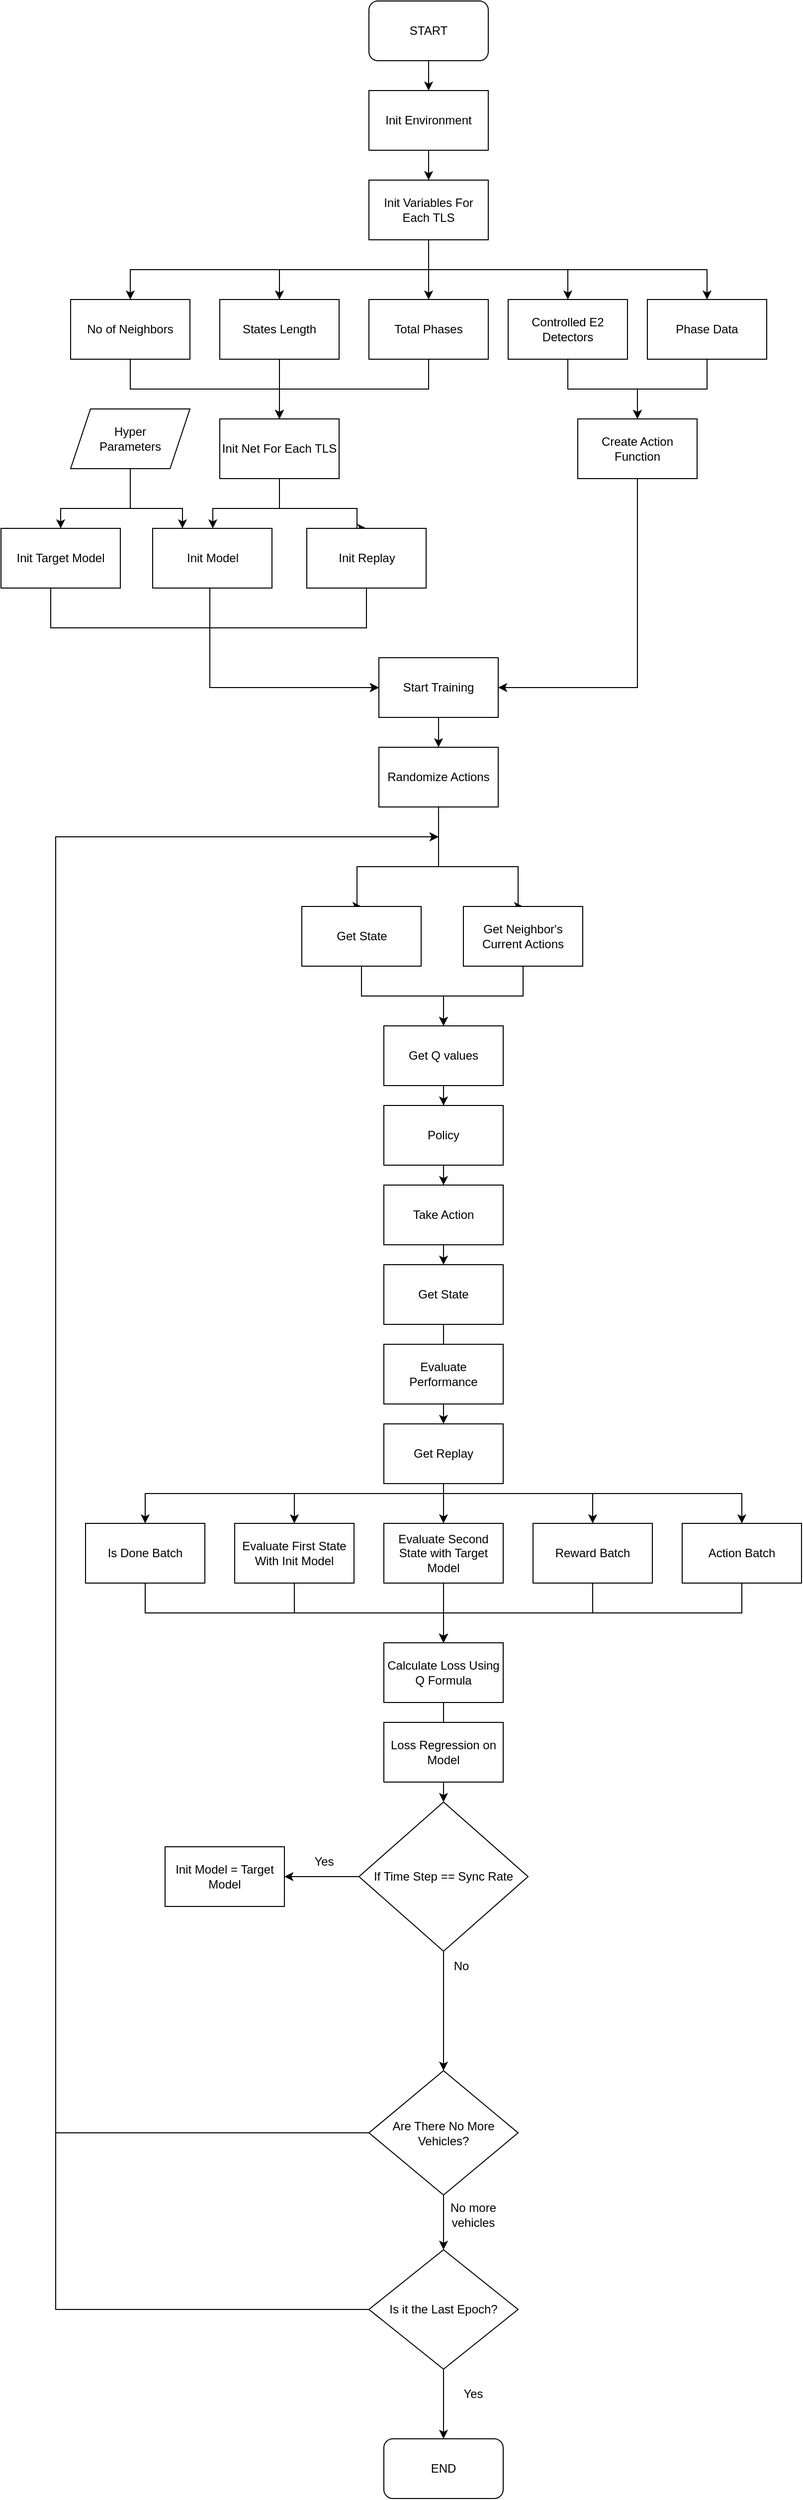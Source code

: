 <mxfile version="20.2.8" type="device"><diagram id="hSA-h8Dl4u6Q2LySMgz4" name="Page-1"><mxGraphModel dx="371" dy="172" grid="1" gridSize="10" guides="1" tooltips="1" connect="1" arrows="1" fold="1" page="1" pageScale="1" pageWidth="850" pageHeight="1100" math="0" shadow="0"><root><mxCell id="0"/><mxCell id="1" parent="0"/><mxCell id="DlRfRZuF4_Qt2DVE5oH4-5" style="edgeStyle=orthogonalEdgeStyle;rounded=0;orthogonalLoop=1;jettySize=auto;html=1;entryX=0.5;entryY=0;entryDx=0;entryDy=0;" parent="1" source="DlRfRZuF4_Qt2DVE5oH4-1" target="DlRfRZuF4_Qt2DVE5oH4-3" edge="1"><mxGeometry relative="1" as="geometry"/></mxCell><mxCell id="DlRfRZuF4_Qt2DVE5oH4-1" value="START" style="rounded=1;whiteSpace=wrap;html=1;" parent="1" vertex="1"><mxGeometry x="410" width="120" height="60" as="geometry"/></mxCell><mxCell id="DlRfRZuF4_Qt2DVE5oH4-12" style="edgeStyle=orthogonalEdgeStyle;rounded=0;orthogonalLoop=1;jettySize=auto;html=1;entryX=0.5;entryY=0;entryDx=0;entryDy=0;" parent="1" source="DlRfRZuF4_Qt2DVE5oH4-3" target="DlRfRZuF4_Qt2DVE5oH4-11" edge="1"><mxGeometry relative="1" as="geometry"/></mxCell><mxCell id="DlRfRZuF4_Qt2DVE5oH4-3" value="Init Environment" style="rounded=0;whiteSpace=wrap;html=1;" parent="1" vertex="1"><mxGeometry x="410" y="90" width="120" height="60" as="geometry"/></mxCell><mxCell id="DlRfRZuF4_Qt2DVE5oH4-22" style="edgeStyle=orthogonalEdgeStyle;rounded=0;orthogonalLoop=1;jettySize=auto;html=1;exitX=0.5;exitY=1;exitDx=0;exitDy=0;" parent="1" source="DlRfRZuF4_Qt2DVE5oH4-11" target="DlRfRZuF4_Qt2DVE5oH4-17" edge="1"><mxGeometry relative="1" as="geometry"/></mxCell><mxCell id="DlRfRZuF4_Qt2DVE5oH4-23" style="edgeStyle=orthogonalEdgeStyle;rounded=0;orthogonalLoop=1;jettySize=auto;html=1;entryX=0.5;entryY=0;entryDx=0;entryDy=0;exitX=0.5;exitY=1;exitDx=0;exitDy=0;" parent="1" source="DlRfRZuF4_Qt2DVE5oH4-11" target="DlRfRZuF4_Qt2DVE5oH4-16" edge="1"><mxGeometry relative="1" as="geometry"/></mxCell><mxCell id="DlRfRZuF4_Qt2DVE5oH4-27" style="edgeStyle=orthogonalEdgeStyle;rounded=0;orthogonalLoop=1;jettySize=auto;html=1;entryX=0.5;entryY=0;entryDx=0;entryDy=0;" parent="1" source="DlRfRZuF4_Qt2DVE5oH4-11" target="DlRfRZuF4_Qt2DVE5oH4-25" edge="1"><mxGeometry relative="1" as="geometry"><Array as="points"><mxPoint x="470" y="270"/><mxPoint x="170" y="270"/></Array></mxGeometry></mxCell><mxCell id="DlRfRZuF4_Qt2DVE5oH4-29" style="edgeStyle=orthogonalEdgeStyle;rounded=0;orthogonalLoop=1;jettySize=auto;html=1;entryX=0.5;entryY=0;entryDx=0;entryDy=0;" parent="1" source="DlRfRZuF4_Qt2DVE5oH4-11" target="DlRfRZuF4_Qt2DVE5oH4-28" edge="1"><mxGeometry relative="1" as="geometry"><Array as="points"><mxPoint x="470" y="270"/><mxPoint x="750" y="270"/></Array></mxGeometry></mxCell><mxCell id="DlRfRZuF4_Qt2DVE5oH4-30" style="edgeStyle=orthogonalEdgeStyle;rounded=0;orthogonalLoop=1;jettySize=auto;html=1;entryX=0.5;entryY=0;entryDx=0;entryDy=0;" parent="1" source="DlRfRZuF4_Qt2DVE5oH4-11" target="DlRfRZuF4_Qt2DVE5oH4-21" edge="1"><mxGeometry relative="1" as="geometry"><Array as="points"><mxPoint x="470" y="270"/><mxPoint x="610" y="270"/></Array></mxGeometry></mxCell><mxCell id="DlRfRZuF4_Qt2DVE5oH4-11" value="Init Variables For Each TLS" style="rounded=0;whiteSpace=wrap;html=1;" parent="1" vertex="1"><mxGeometry x="410" y="180" width="120" height="60" as="geometry"/></mxCell><mxCell id="DlRfRZuF4_Qt2DVE5oH4-35" style="edgeStyle=orthogonalEdgeStyle;rounded=0;orthogonalLoop=1;jettySize=auto;html=1;entryX=0.5;entryY=0;entryDx=0;entryDy=0;" parent="1" source="DlRfRZuF4_Qt2DVE5oH4-14" target="DlRfRZuF4_Qt2DVE5oH4-31" edge="1"><mxGeometry relative="1" as="geometry"><Array as="points"><mxPoint x="320" y="510"/><mxPoint x="253" y="510"/><mxPoint x="253" y="530"/></Array></mxGeometry></mxCell><mxCell id="DlRfRZuF4_Qt2DVE5oH4-37" style="edgeStyle=orthogonalEdgeStyle;rounded=0;orthogonalLoop=1;jettySize=auto;html=1;entryX=0.5;entryY=0;entryDx=0;entryDy=0;" parent="1" source="DlRfRZuF4_Qt2DVE5oH4-14" target="DlRfRZuF4_Qt2DVE5oH4-32" edge="1"><mxGeometry relative="1" as="geometry"><Array as="points"><mxPoint x="320" y="510"/><mxPoint x="398" y="510"/><mxPoint x="398" y="530"/></Array></mxGeometry></mxCell><mxCell id="DlRfRZuF4_Qt2DVE5oH4-14" value="Init Net For Each TLS" style="rounded=0;whiteSpace=wrap;html=1;" parent="1" vertex="1"><mxGeometry x="260" y="420" width="120" height="60" as="geometry"/></mxCell><mxCell id="DlRfRZuF4_Qt2DVE5oH4-19" style="edgeStyle=orthogonalEdgeStyle;rounded=0;orthogonalLoop=1;jettySize=auto;html=1;exitX=0.5;exitY=1;exitDx=0;exitDy=0;entryX=0.5;entryY=0;entryDx=0;entryDy=0;" parent="1" source="DlRfRZuF4_Qt2DVE5oH4-16" target="DlRfRZuF4_Qt2DVE5oH4-14" edge="1"><mxGeometry relative="1" as="geometry"><mxPoint x="300" y="440" as="targetPoint"/></mxGeometry></mxCell><mxCell id="DlRfRZuF4_Qt2DVE5oH4-16" value="States Length" style="rounded=0;whiteSpace=wrap;html=1;" parent="1" vertex="1"><mxGeometry x="260" y="300" width="120" height="60" as="geometry"/></mxCell><mxCell id="DlRfRZuF4_Qt2DVE5oH4-18" style="edgeStyle=orthogonalEdgeStyle;rounded=0;orthogonalLoop=1;jettySize=auto;html=1;exitX=0.5;exitY=1;exitDx=0;exitDy=0;entryX=0.5;entryY=0;entryDx=0;entryDy=0;" parent="1" source="DlRfRZuF4_Qt2DVE5oH4-17" target="DlRfRZuF4_Qt2DVE5oH4-14" edge="1"><mxGeometry relative="1" as="geometry"><mxPoint x="490" y="440" as="targetPoint"/></mxGeometry></mxCell><mxCell id="DlRfRZuF4_Qt2DVE5oH4-17" value="Total Phases" style="rounded=0;whiteSpace=wrap;html=1;" parent="1" vertex="1"><mxGeometry x="410" y="300" width="120" height="60" as="geometry"/></mxCell><mxCell id="DlRfRZuF4_Qt2DVE5oH4-46" style="edgeStyle=orthogonalEdgeStyle;rounded=0;orthogonalLoop=1;jettySize=auto;html=1;entryX=0.5;entryY=0;entryDx=0;entryDy=0;" parent="1" source="DlRfRZuF4_Qt2DVE5oH4-21" target="DlRfRZuF4_Qt2DVE5oH4-41" edge="1"><mxGeometry relative="1" as="geometry"/></mxCell><mxCell id="DlRfRZuF4_Qt2DVE5oH4-21" value="Controlled E2 Detectors" style="rounded=0;whiteSpace=wrap;html=1;" parent="1" vertex="1"><mxGeometry x="550" y="300" width="120" height="60" as="geometry"/></mxCell><mxCell id="DlRfRZuF4_Qt2DVE5oH4-26" style="edgeStyle=orthogonalEdgeStyle;rounded=0;orthogonalLoop=1;jettySize=auto;html=1;entryX=0.5;entryY=0;entryDx=0;entryDy=0;" parent="1" source="DlRfRZuF4_Qt2DVE5oH4-25" target="DlRfRZuF4_Qt2DVE5oH4-14" edge="1"><mxGeometry relative="1" as="geometry"><Array as="points"><mxPoint x="170" y="390"/><mxPoint x="320" y="390"/></Array></mxGeometry></mxCell><mxCell id="DlRfRZuF4_Qt2DVE5oH4-25" value="No of Neighbors" style="rounded=0;whiteSpace=wrap;html=1;" parent="1" vertex="1"><mxGeometry x="110" y="300" width="120" height="60" as="geometry"/></mxCell><mxCell id="DlRfRZuF4_Qt2DVE5oH4-47" style="edgeStyle=orthogonalEdgeStyle;rounded=0;orthogonalLoop=1;jettySize=auto;html=1;entryX=0.5;entryY=0;entryDx=0;entryDy=0;" parent="1" source="DlRfRZuF4_Qt2DVE5oH4-28" target="DlRfRZuF4_Qt2DVE5oH4-41" edge="1"><mxGeometry relative="1" as="geometry"><mxPoint x="660" y="420" as="targetPoint"/><Array as="points"><mxPoint x="750" y="390"/><mxPoint x="680" y="390"/></Array></mxGeometry></mxCell><mxCell id="DlRfRZuF4_Qt2DVE5oH4-28" value="Phase Data" style="rounded=0;whiteSpace=wrap;html=1;" parent="1" vertex="1"><mxGeometry x="690" y="300" width="120" height="60" as="geometry"/></mxCell><mxCell id="DlRfRZuF4_Qt2DVE5oH4-61" style="edgeStyle=orthogonalEdgeStyle;rounded=0;orthogonalLoop=1;jettySize=auto;html=1;" parent="1" source="DlRfRZuF4_Qt2DVE5oH4-31" edge="1"><mxGeometry relative="1" as="geometry"><mxPoint x="420" y="690.0" as="targetPoint"/><Array as="points"><mxPoint x="250" y="690"/></Array></mxGeometry></mxCell><mxCell id="DlRfRZuF4_Qt2DVE5oH4-31" value="Init Model" style="rounded=0;whiteSpace=wrap;html=1;" parent="1" vertex="1"><mxGeometry x="192.5" y="530" width="120" height="60" as="geometry"/></mxCell><mxCell id="DlRfRZuF4_Qt2DVE5oH4-40" style="edgeStyle=orthogonalEdgeStyle;rounded=0;orthogonalLoop=1;jettySize=auto;html=1;entryX=0;entryY=0.5;entryDx=0;entryDy=0;" parent="1" source="DlRfRZuF4_Qt2DVE5oH4-32" target="DlRfRZuF4_Qt2DVE5oH4-34" edge="1"><mxGeometry relative="1" as="geometry"><Array as="points"><mxPoint x="407" y="630"/><mxPoint x="250" y="630"/><mxPoint x="250" y="690"/></Array></mxGeometry></mxCell><mxCell id="DlRfRZuF4_Qt2DVE5oH4-32" value="Init Replay" style="rounded=0;whiteSpace=wrap;html=1;" parent="1" vertex="1"><mxGeometry x="347.5" y="530" width="120" height="60" as="geometry"/></mxCell><mxCell id="DlRfRZuF4_Qt2DVE5oH4-62" style="edgeStyle=orthogonalEdgeStyle;rounded=0;orthogonalLoop=1;jettySize=auto;html=1;entryX=0.5;entryY=0;entryDx=0;entryDy=0;" parent="1" source="DlRfRZuF4_Qt2DVE5oH4-33" target="DlRfRZuF4_Qt2DVE5oH4-58" edge="1"><mxGeometry relative="1" as="geometry"><Array as="points"><mxPoint x="170" y="510"/><mxPoint x="100" y="510"/></Array></mxGeometry></mxCell><mxCell id="DlRfRZuF4_Qt2DVE5oH4-64" style="edgeStyle=orthogonalEdgeStyle;rounded=0;orthogonalLoop=1;jettySize=auto;html=1;entryX=0.25;entryY=0;entryDx=0;entryDy=0;exitX=0.5;exitY=1;exitDx=0;exitDy=0;" parent="1" source="DlRfRZuF4_Qt2DVE5oH4-33" target="DlRfRZuF4_Qt2DVE5oH4-31" edge="1"><mxGeometry relative="1" as="geometry"><Array as="points"><mxPoint x="170" y="510"/><mxPoint x="223" y="510"/></Array></mxGeometry></mxCell><mxCell id="DlRfRZuF4_Qt2DVE5oH4-33" value="Hyper &lt;br&gt;Parameters" style="shape=parallelogram;perimeter=parallelogramPerimeter;whiteSpace=wrap;html=1;fixedSize=1;" parent="1" vertex="1"><mxGeometry x="110" y="410" width="120" height="60" as="geometry"/></mxCell><mxCell id="DlRfRZuF4_Qt2DVE5oH4-90" style="edgeStyle=orthogonalEdgeStyle;rounded=0;orthogonalLoop=1;jettySize=auto;html=1;entryX=0.5;entryY=0;entryDx=0;entryDy=0;" parent="1" target="DlRfRZuF4_Qt2DVE5oH4-45" edge="1"><mxGeometry relative="1" as="geometry"><Array as="points"><mxPoint x="480" y="870"/><mxPoint x="398" y="870"/><mxPoint x="398" y="910"/></Array><mxPoint x="480" y="800" as="sourcePoint"/></mxGeometry></mxCell><mxCell id="DlRfRZuF4_Qt2DVE5oH4-91" style="edgeStyle=orthogonalEdgeStyle;rounded=0;orthogonalLoop=1;jettySize=auto;html=1;entryX=0.5;entryY=0;entryDx=0;entryDy=0;exitX=0.5;exitY=1;exitDx=0;exitDy=0;" parent="1" source="akfi9ysyH0MY5E8bECbe-1" target="DlRfRZuF4_Qt2DVE5oH4-50" edge="1"><mxGeometry relative="1" as="geometry"><Array as="points"><mxPoint x="480" y="870"/><mxPoint x="560" y="870"/><mxPoint x="560" y="910"/></Array><mxPoint x="480" y="790" as="sourcePoint"/></mxGeometry></mxCell><mxCell id="akfi9ysyH0MY5E8bECbe-2" style="edgeStyle=orthogonalEdgeStyle;rounded=0;orthogonalLoop=1;jettySize=auto;html=1;entryX=0.5;entryY=0;entryDx=0;entryDy=0;" edge="1" parent="1" source="DlRfRZuF4_Qt2DVE5oH4-34" target="akfi9ysyH0MY5E8bECbe-1"><mxGeometry relative="1" as="geometry"/></mxCell><mxCell id="DlRfRZuF4_Qt2DVE5oH4-34" value="Start Training" style="rounded=0;whiteSpace=wrap;html=1;" parent="1" vertex="1"><mxGeometry x="420" y="660" width="120" height="60" as="geometry"/></mxCell><mxCell id="DlRfRZuF4_Qt2DVE5oH4-48" style="edgeStyle=orthogonalEdgeStyle;rounded=0;orthogonalLoop=1;jettySize=auto;html=1;entryX=1;entryY=0.5;entryDx=0;entryDy=0;" parent="1" source="DlRfRZuF4_Qt2DVE5oH4-41" target="DlRfRZuF4_Qt2DVE5oH4-34" edge="1"><mxGeometry relative="1" as="geometry"><Array as="points"><mxPoint x="680" y="690"/></Array></mxGeometry></mxCell><mxCell id="DlRfRZuF4_Qt2DVE5oH4-41" value="Create Action Function" style="rounded=0;whiteSpace=wrap;html=1;" parent="1" vertex="1"><mxGeometry x="620" y="420" width="120" height="60" as="geometry"/></mxCell><mxCell id="DlRfRZuF4_Qt2DVE5oH4-92" style="edgeStyle=orthogonalEdgeStyle;rounded=0;orthogonalLoop=1;jettySize=auto;html=1;entryX=0.5;entryY=0;entryDx=0;entryDy=0;" parent="1" source="DlRfRZuF4_Qt2DVE5oH4-45" target="DlRfRZuF4_Qt2DVE5oH4-49" edge="1"><mxGeometry relative="1" as="geometry"/></mxCell><mxCell id="DlRfRZuF4_Qt2DVE5oH4-45" value="Get State" style="rounded=0;whiteSpace=wrap;html=1;" parent="1" vertex="1"><mxGeometry x="342.5" y="910" width="120" height="60" as="geometry"/></mxCell><mxCell id="DlRfRZuF4_Qt2DVE5oH4-94" style="edgeStyle=orthogonalEdgeStyle;rounded=0;orthogonalLoop=1;jettySize=auto;html=1;entryX=0.5;entryY=0;entryDx=0;entryDy=0;" parent="1" source="DlRfRZuF4_Qt2DVE5oH4-49" target="DlRfRZuF4_Qt2DVE5oH4-52" edge="1"><mxGeometry relative="1" as="geometry"/></mxCell><mxCell id="DlRfRZuF4_Qt2DVE5oH4-49" value="Get Q values" style="rounded=0;whiteSpace=wrap;html=1;" parent="1" vertex="1"><mxGeometry x="425" y="1030" width="120" height="60" as="geometry"/></mxCell><mxCell id="DlRfRZuF4_Qt2DVE5oH4-93" style="edgeStyle=orthogonalEdgeStyle;rounded=0;orthogonalLoop=1;jettySize=auto;html=1;entryX=0.5;entryY=0;entryDx=0;entryDy=0;" parent="1" source="DlRfRZuF4_Qt2DVE5oH4-50" target="DlRfRZuF4_Qt2DVE5oH4-49" edge="1"><mxGeometry relative="1" as="geometry"/></mxCell><mxCell id="DlRfRZuF4_Qt2DVE5oH4-50" value="Get Neighbor's Current Actions" style="rounded=0;whiteSpace=wrap;html=1;" parent="1" vertex="1"><mxGeometry x="505" y="910" width="120" height="60" as="geometry"/></mxCell><mxCell id="DlRfRZuF4_Qt2DVE5oH4-96" style="edgeStyle=orthogonalEdgeStyle;rounded=0;orthogonalLoop=1;jettySize=auto;html=1;entryX=0.5;entryY=0;entryDx=0;entryDy=0;" parent="1" source="DlRfRZuF4_Qt2DVE5oH4-51" target="DlRfRZuF4_Qt2DVE5oH4-53" edge="1"><mxGeometry relative="1" as="geometry"/></mxCell><mxCell id="DlRfRZuF4_Qt2DVE5oH4-51" value="Take Action" style="rounded=0;whiteSpace=wrap;html=1;" parent="1" vertex="1"><mxGeometry x="425" y="1190" width="120" height="60" as="geometry"/></mxCell><mxCell id="DlRfRZuF4_Qt2DVE5oH4-95" style="edgeStyle=orthogonalEdgeStyle;rounded=0;orthogonalLoop=1;jettySize=auto;html=1;entryX=0.5;entryY=0;entryDx=0;entryDy=0;" parent="1" source="DlRfRZuF4_Qt2DVE5oH4-52" target="DlRfRZuF4_Qt2DVE5oH4-51" edge="1"><mxGeometry relative="1" as="geometry"/></mxCell><mxCell id="DlRfRZuF4_Qt2DVE5oH4-52" value="Policy" style="rounded=0;whiteSpace=wrap;html=1;" parent="1" vertex="1"><mxGeometry x="425" y="1110" width="120" height="60" as="geometry"/></mxCell><mxCell id="DlRfRZuF4_Qt2DVE5oH4-97" value="" style="edgeStyle=orthogonalEdgeStyle;rounded=0;orthogonalLoop=1;jettySize=auto;html=1;" parent="1" source="DlRfRZuF4_Qt2DVE5oH4-53" target="DlRfRZuF4_Qt2DVE5oH4-55" edge="1"><mxGeometry relative="1" as="geometry"/></mxCell><mxCell id="DlRfRZuF4_Qt2DVE5oH4-53" value="Get State" style="rounded=0;whiteSpace=wrap;html=1;" parent="1" vertex="1"><mxGeometry x="425" y="1270" width="120" height="60" as="geometry"/></mxCell><mxCell id="DlRfRZuF4_Qt2DVE5oH4-54" value="Evaluate Performance" style="rounded=0;whiteSpace=wrap;html=1;" parent="1" vertex="1"><mxGeometry x="425" y="1350" width="120" height="60" as="geometry"/></mxCell><mxCell id="DlRfRZuF4_Qt2DVE5oH4-70" style="edgeStyle=orthogonalEdgeStyle;rounded=0;orthogonalLoop=1;jettySize=auto;html=1;entryX=0.5;entryY=0;entryDx=0;entryDy=0;" parent="1" source="DlRfRZuF4_Qt2DVE5oH4-55" target="DlRfRZuF4_Qt2DVE5oH4-66" edge="1"><mxGeometry relative="1" as="geometry"/></mxCell><mxCell id="DlRfRZuF4_Qt2DVE5oH4-71" style="edgeStyle=orthogonalEdgeStyle;rounded=0;orthogonalLoop=1;jettySize=auto;html=1;entryX=0.5;entryY=0;entryDx=0;entryDy=0;" parent="1" source="DlRfRZuF4_Qt2DVE5oH4-55" target="DlRfRZuF4_Qt2DVE5oH4-67" edge="1"><mxGeometry relative="1" as="geometry"><Array as="points"><mxPoint x="485" y="1500"/><mxPoint x="635" y="1500"/></Array></mxGeometry></mxCell><mxCell id="DlRfRZuF4_Qt2DVE5oH4-72" style="edgeStyle=orthogonalEdgeStyle;rounded=0;orthogonalLoop=1;jettySize=auto;html=1;entryX=0.5;entryY=0;entryDx=0;entryDy=0;" parent="1" source="DlRfRZuF4_Qt2DVE5oH4-55" target="DlRfRZuF4_Qt2DVE5oH4-68" edge="1"><mxGeometry relative="1" as="geometry"><Array as="points"><mxPoint x="485" y="1500"/><mxPoint x="785" y="1500"/></Array></mxGeometry></mxCell><mxCell id="DlRfRZuF4_Qt2DVE5oH4-73" style="edgeStyle=orthogonalEdgeStyle;rounded=0;orthogonalLoop=1;jettySize=auto;html=1;" parent="1" source="DlRfRZuF4_Qt2DVE5oH4-55" target="DlRfRZuF4_Qt2DVE5oH4-65" edge="1"><mxGeometry relative="1" as="geometry"><Array as="points"><mxPoint x="485" y="1500"/><mxPoint x="335" y="1500"/></Array></mxGeometry></mxCell><mxCell id="DlRfRZuF4_Qt2DVE5oH4-74" style="edgeStyle=orthogonalEdgeStyle;rounded=0;orthogonalLoop=1;jettySize=auto;html=1;entryX=0.5;entryY=0;entryDx=0;entryDy=0;" parent="1" source="DlRfRZuF4_Qt2DVE5oH4-55" target="DlRfRZuF4_Qt2DVE5oH4-69" edge="1"><mxGeometry relative="1" as="geometry"><Array as="points"><mxPoint x="485" y="1500"/><mxPoint x="185" y="1500"/></Array></mxGeometry></mxCell><mxCell id="DlRfRZuF4_Qt2DVE5oH4-55" value="Get Replay" style="rounded=0;whiteSpace=wrap;html=1;" parent="1" vertex="1"><mxGeometry x="425" y="1430" width="120" height="60" as="geometry"/></mxCell><mxCell id="DlRfRZuF4_Qt2DVE5oH4-60" style="edgeStyle=orthogonalEdgeStyle;rounded=0;orthogonalLoop=1;jettySize=auto;html=1;entryX=0;entryY=0.5;entryDx=0;entryDy=0;" parent="1" source="DlRfRZuF4_Qt2DVE5oH4-58" target="DlRfRZuF4_Qt2DVE5oH4-34" edge="1"><mxGeometry relative="1" as="geometry"><Array as="points"><mxPoint x="90" y="630"/><mxPoint x="250" y="630"/><mxPoint x="250" y="690"/></Array></mxGeometry></mxCell><mxCell id="DlRfRZuF4_Qt2DVE5oH4-58" value="Init Target Model" style="whiteSpace=wrap;html=1;" parent="1" vertex="1"><mxGeometry x="40" y="530" width="120" height="60" as="geometry"/></mxCell><mxCell id="DlRfRZuF4_Qt2DVE5oH4-77" style="edgeStyle=orthogonalEdgeStyle;rounded=0;orthogonalLoop=1;jettySize=auto;html=1;entryX=0.5;entryY=0;entryDx=0;entryDy=0;" parent="1" source="DlRfRZuF4_Qt2DVE5oH4-65" target="DlRfRZuF4_Qt2DVE5oH4-75" edge="1"><mxGeometry relative="1" as="geometry"><Array as="points"><mxPoint x="335" y="1620"/><mxPoint x="485" y="1620"/></Array></mxGeometry></mxCell><mxCell id="DlRfRZuF4_Qt2DVE5oH4-65" value="Evaluate First State With Init Model" style="rounded=0;whiteSpace=wrap;html=1;" parent="1" vertex="1"><mxGeometry x="275" y="1530" width="120" height="60" as="geometry"/></mxCell><mxCell id="DlRfRZuF4_Qt2DVE5oH4-78" style="edgeStyle=orthogonalEdgeStyle;rounded=0;orthogonalLoop=1;jettySize=auto;html=1;entryX=0.5;entryY=0;entryDx=0;entryDy=0;" parent="1" source="DlRfRZuF4_Qt2DVE5oH4-66" target="DlRfRZuF4_Qt2DVE5oH4-75" edge="1"><mxGeometry relative="1" as="geometry"/></mxCell><mxCell id="DlRfRZuF4_Qt2DVE5oH4-66" value="Evaluate Second State with Target Model" style="rounded=0;whiteSpace=wrap;html=1;" parent="1" vertex="1"><mxGeometry x="425" y="1530" width="120" height="60" as="geometry"/></mxCell><mxCell id="DlRfRZuF4_Qt2DVE5oH4-79" style="edgeStyle=orthogonalEdgeStyle;rounded=0;orthogonalLoop=1;jettySize=auto;html=1;entryX=0.5;entryY=0;entryDx=0;entryDy=0;" parent="1" source="DlRfRZuF4_Qt2DVE5oH4-67" target="DlRfRZuF4_Qt2DVE5oH4-75" edge="1"><mxGeometry relative="1" as="geometry"><Array as="points"><mxPoint x="635" y="1620"/><mxPoint x="485" y="1620"/></Array></mxGeometry></mxCell><mxCell id="DlRfRZuF4_Qt2DVE5oH4-67" value="Reward Batch" style="rounded=0;whiteSpace=wrap;html=1;" parent="1" vertex="1"><mxGeometry x="575" y="1530" width="120" height="60" as="geometry"/></mxCell><mxCell id="DlRfRZuF4_Qt2DVE5oH4-80" style="edgeStyle=orthogonalEdgeStyle;rounded=0;orthogonalLoop=1;jettySize=auto;html=1;entryX=0.5;entryY=0;entryDx=0;entryDy=0;" parent="1" source="DlRfRZuF4_Qt2DVE5oH4-68" target="DlRfRZuF4_Qt2DVE5oH4-75" edge="1"><mxGeometry relative="1" as="geometry"><Array as="points"><mxPoint x="785" y="1620"/><mxPoint x="485" y="1620"/></Array></mxGeometry></mxCell><mxCell id="DlRfRZuF4_Qt2DVE5oH4-68" value="Action Batch" style="rounded=0;whiteSpace=wrap;html=1;" parent="1" vertex="1"><mxGeometry x="725" y="1530" width="120" height="60" as="geometry"/></mxCell><mxCell id="DlRfRZuF4_Qt2DVE5oH4-76" style="edgeStyle=orthogonalEdgeStyle;rounded=0;orthogonalLoop=1;jettySize=auto;html=1;entryX=0.5;entryY=0;entryDx=0;entryDy=0;" parent="1" source="DlRfRZuF4_Qt2DVE5oH4-69" target="DlRfRZuF4_Qt2DVE5oH4-75" edge="1"><mxGeometry relative="1" as="geometry"><Array as="points"><mxPoint x="185" y="1620"/><mxPoint x="485" y="1620"/></Array></mxGeometry></mxCell><mxCell id="DlRfRZuF4_Qt2DVE5oH4-69" value="Is Done Batch" style="rounded=0;whiteSpace=wrap;html=1;" parent="1" vertex="1"><mxGeometry x="125" y="1530" width="120" height="60" as="geometry"/></mxCell><mxCell id="DlRfRZuF4_Qt2DVE5oH4-102" value="" style="edgeStyle=orthogonalEdgeStyle;rounded=0;orthogonalLoop=1;jettySize=auto;html=1;" parent="1" source="DlRfRZuF4_Qt2DVE5oH4-75" target="DlRfRZuF4_Qt2DVE5oH4-82" edge="1"><mxGeometry relative="1" as="geometry"/></mxCell><mxCell id="DlRfRZuF4_Qt2DVE5oH4-75" value="Calculate Loss Using Q Formula" style="rounded=0;whiteSpace=wrap;html=1;" parent="1" vertex="1"><mxGeometry x="425" y="1650" width="120" height="60" as="geometry"/></mxCell><mxCell id="DlRfRZuF4_Qt2DVE5oH4-81" value="Loss Regression on Model" style="rounded=0;whiteSpace=wrap;html=1;" parent="1" vertex="1"><mxGeometry x="425" y="1730" width="120" height="60" as="geometry"/></mxCell><mxCell id="DlRfRZuF4_Qt2DVE5oH4-85" value="" style="edgeStyle=orthogonalEdgeStyle;rounded=0;orthogonalLoop=1;jettySize=auto;html=1;" parent="1" source="DlRfRZuF4_Qt2DVE5oH4-82" target="DlRfRZuF4_Qt2DVE5oH4-83" edge="1"><mxGeometry relative="1" as="geometry"/></mxCell><mxCell id="DlRfRZuF4_Qt2DVE5oH4-89" value="" style="edgeStyle=orthogonalEdgeStyle;rounded=0;orthogonalLoop=1;jettySize=auto;html=1;" parent="1" source="DlRfRZuF4_Qt2DVE5oH4-82" target="DlRfRZuF4_Qt2DVE5oH4-88" edge="1"><mxGeometry relative="1" as="geometry"/></mxCell><mxCell id="DlRfRZuF4_Qt2DVE5oH4-82" value="If Time Step == Sync Rate" style="rhombus;whiteSpace=wrap;html=1;" parent="1" vertex="1"><mxGeometry x="400" y="1810" width="170" height="150" as="geometry"/></mxCell><mxCell id="DlRfRZuF4_Qt2DVE5oH4-83" value="Init Model = Target Model" style="rounded=0;whiteSpace=wrap;html=1;" parent="1" vertex="1"><mxGeometry x="205" y="1855" width="120" height="60" as="geometry"/></mxCell><mxCell id="DlRfRZuF4_Qt2DVE5oH4-101" style="edgeStyle=orthogonalEdgeStyle;rounded=0;orthogonalLoop=1;jettySize=auto;html=1;" parent="1" source="DlRfRZuF4_Qt2DVE5oH4-88" target="DlRfRZuF4_Qt2DVE5oH4-98" edge="1"><mxGeometry relative="1" as="geometry"/></mxCell><mxCell id="DlRfRZuF4_Qt2DVE5oH4-110" style="edgeStyle=orthogonalEdgeStyle;rounded=0;orthogonalLoop=1;jettySize=auto;html=1;" parent="1" source="DlRfRZuF4_Qt2DVE5oH4-88" edge="1"><mxGeometry relative="1" as="geometry"><mxPoint x="480" y="840" as="targetPoint"/><Array as="points"><mxPoint x="95" y="2143"/><mxPoint x="95" y="840"/><mxPoint x="480" y="840"/></Array></mxGeometry></mxCell><mxCell id="DlRfRZuF4_Qt2DVE5oH4-88" value="Are There No More Vehicles?" style="rhombus;whiteSpace=wrap;html=1;" parent="1" vertex="1"><mxGeometry x="410" y="2080" width="150" height="125" as="geometry"/></mxCell><mxCell id="DlRfRZuF4_Qt2DVE5oH4-100" style="edgeStyle=orthogonalEdgeStyle;rounded=0;orthogonalLoop=1;jettySize=auto;html=1;" parent="1" source="DlRfRZuF4_Qt2DVE5oH4-98" target="DlRfRZuF4_Qt2DVE5oH4-99" edge="1"><mxGeometry relative="1" as="geometry"/></mxCell><mxCell id="DlRfRZuF4_Qt2DVE5oH4-111" style="edgeStyle=orthogonalEdgeStyle;rounded=0;orthogonalLoop=1;jettySize=auto;html=1;" parent="1" source="DlRfRZuF4_Qt2DVE5oH4-98" edge="1"><mxGeometry relative="1" as="geometry"><mxPoint x="480" y="840" as="targetPoint"/><Array as="points"><mxPoint x="95" y="2320"/><mxPoint x="95" y="840"/></Array></mxGeometry></mxCell><mxCell id="DlRfRZuF4_Qt2DVE5oH4-98" value="Is it the Last Epoch?" style="rhombus;whiteSpace=wrap;html=1;" parent="1" vertex="1"><mxGeometry x="410" y="2260" width="150" height="120" as="geometry"/></mxCell><mxCell id="DlRfRZuF4_Qt2DVE5oH4-99" value="END" style="rounded=1;whiteSpace=wrap;html=1;" parent="1" vertex="1"><mxGeometry x="425" y="2450" width="120" height="60" as="geometry"/></mxCell><mxCell id="DlRfRZuF4_Qt2DVE5oH4-103" value="Yes" style="text;html=1;strokeColor=none;fillColor=none;align=center;verticalAlign=middle;whiteSpace=wrap;rounded=0;" parent="1" vertex="1"><mxGeometry x="335" y="1855" width="60" height="30" as="geometry"/></mxCell><mxCell id="DlRfRZuF4_Qt2DVE5oH4-104" value="No" style="text;html=1;strokeColor=none;fillColor=none;align=center;verticalAlign=middle;whiteSpace=wrap;rounded=0;" parent="1" vertex="1"><mxGeometry x="472.5" y="1960" width="60" height="30" as="geometry"/></mxCell><mxCell id="DlRfRZuF4_Qt2DVE5oH4-105" value="No more vehicles" style="text;html=1;strokeColor=none;fillColor=none;align=center;verticalAlign=middle;whiteSpace=wrap;rounded=0;" parent="1" vertex="1"><mxGeometry x="485" y="2210" width="60" height="30" as="geometry"/></mxCell><mxCell id="DlRfRZuF4_Qt2DVE5oH4-106" value="Yes" style="text;html=1;strokeColor=none;fillColor=none;align=center;verticalAlign=middle;whiteSpace=wrap;rounded=0;" parent="1" vertex="1"><mxGeometry x="485" y="2390" width="60" height="30" as="geometry"/></mxCell><mxCell id="akfi9ysyH0MY5E8bECbe-1" value="Randomize Actions" style="rounded=0;whiteSpace=wrap;html=1;" vertex="1" parent="1"><mxGeometry x="420" y="750" width="120" height="60" as="geometry"/></mxCell></root></mxGraphModel></diagram></mxfile>